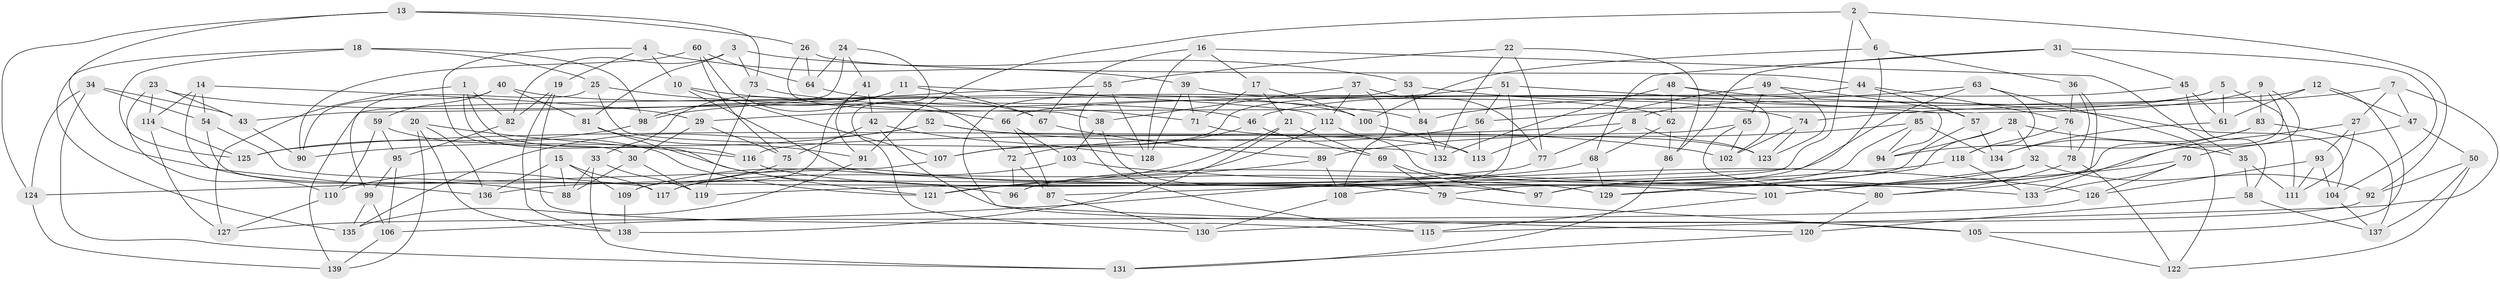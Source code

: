// Generated by graph-tools (version 1.1) at 2025/38/03/09/25 02:38:13]
// undirected, 139 vertices, 278 edges
graph export_dot {
graph [start="1"]
  node [color=gray90,style=filled];
  1;
  2;
  3;
  4;
  5;
  6;
  7;
  8;
  9;
  10;
  11;
  12;
  13;
  14;
  15;
  16;
  17;
  18;
  19;
  20;
  21;
  22;
  23;
  24;
  25;
  26;
  27;
  28;
  29;
  30;
  31;
  32;
  33;
  34;
  35;
  36;
  37;
  38;
  39;
  40;
  41;
  42;
  43;
  44;
  45;
  46;
  47;
  48;
  49;
  50;
  51;
  52;
  53;
  54;
  55;
  56;
  57;
  58;
  59;
  60;
  61;
  62;
  63;
  64;
  65;
  66;
  67;
  68;
  69;
  70;
  71;
  72;
  73;
  74;
  75;
  76;
  77;
  78;
  79;
  80;
  81;
  82;
  83;
  84;
  85;
  86;
  87;
  88;
  89;
  90;
  91;
  92;
  93;
  94;
  95;
  96;
  97;
  98;
  99;
  100;
  101;
  102;
  103;
  104;
  105;
  106;
  107;
  108;
  109;
  110;
  111;
  112;
  113;
  114;
  115;
  116;
  117;
  118;
  119;
  120;
  121;
  122;
  123;
  124;
  125;
  126;
  127;
  128;
  129;
  130;
  131;
  132;
  133;
  134;
  135;
  136;
  137;
  138;
  139;
  1 -- 82;
  1 -- 116;
  1 -- 96;
  1 -- 127;
  2 -- 119;
  2 -- 91;
  2 -- 6;
  2 -- 92;
  3 -- 82;
  3 -- 53;
  3 -- 81;
  3 -- 73;
  4 -- 30;
  4 -- 10;
  4 -- 19;
  4 -- 39;
  5 -- 111;
  5 -- 8;
  5 -- 46;
  5 -- 61;
  6 -- 36;
  6 -- 100;
  6 -- 108;
  7 -- 47;
  7 -- 27;
  7 -- 115;
  7 -- 74;
  8 -- 125;
  8 -- 77;
  8 -- 123;
  9 -- 83;
  9 -- 56;
  9 -- 79;
  9 -- 133;
  10 -- 101;
  10 -- 107;
  10 -- 67;
  11 -- 98;
  11 -- 33;
  11 -- 67;
  11 -- 112;
  12 -- 61;
  12 -- 29;
  12 -- 105;
  12 -- 47;
  13 -- 88;
  13 -- 26;
  13 -- 124;
  13 -- 73;
  14 -- 29;
  14 -- 114;
  14 -- 136;
  14 -- 54;
  15 -- 136;
  15 -- 88;
  15 -- 109;
  15 -- 117;
  16 -- 17;
  16 -- 128;
  16 -- 35;
  16 -- 67;
  17 -- 100;
  17 -- 21;
  17 -- 71;
  18 -- 98;
  18 -- 25;
  18 -- 125;
  18 -- 135;
  19 -- 82;
  19 -- 115;
  19 -- 138;
  20 -- 116;
  20 -- 138;
  20 -- 139;
  20 -- 136;
  21 -- 69;
  21 -- 117;
  21 -- 138;
  22 -- 132;
  22 -- 86;
  22 -- 77;
  22 -- 55;
  23 -- 43;
  23 -- 46;
  23 -- 110;
  23 -- 114;
  24 -- 43;
  24 -- 41;
  24 -- 64;
  24 -- 130;
  25 -- 132;
  25 -- 99;
  25 -- 66;
  26 -- 38;
  26 -- 64;
  26 -- 44;
  27 -- 111;
  27 -- 97;
  27 -- 93;
  28 -- 32;
  28 -- 35;
  28 -- 129;
  28 -- 94;
  29 -- 75;
  29 -- 30;
  30 -- 119;
  30 -- 88;
  31 -- 104;
  31 -- 68;
  31 -- 45;
  31 -- 86;
  32 -- 92;
  32 -- 96;
  32 -- 101;
  33 -- 131;
  33 -- 119;
  33 -- 88;
  34 -- 43;
  34 -- 124;
  34 -- 131;
  34 -- 54;
  35 -- 111;
  35 -- 58;
  36 -- 76;
  36 -- 78;
  36 -- 80;
  37 -- 112;
  37 -- 38;
  37 -- 108;
  37 -- 77;
  38 -- 103;
  38 -- 79;
  39 -- 128;
  39 -- 71;
  39 -- 62;
  40 -- 100;
  40 -- 81;
  40 -- 90;
  40 -- 59;
  41 -- 109;
  41 -- 42;
  41 -- 91;
  42 -- 128;
  42 -- 75;
  42 -- 105;
  43 -- 90;
  44 -- 57;
  44 -- 76;
  44 -- 139;
  45 -- 61;
  45 -- 66;
  45 -- 58;
  46 -- 69;
  46 -- 107;
  47 -- 50;
  47 -- 70;
  48 -- 104;
  48 -- 102;
  48 -- 62;
  48 -- 132;
  49 -- 113;
  49 -- 57;
  49 -- 65;
  49 -- 123;
  50 -- 137;
  50 -- 122;
  50 -- 92;
  51 -- 94;
  51 -- 107;
  51 -- 96;
  51 -- 56;
  52 -- 90;
  52 -- 113;
  52 -- 102;
  52 -- 135;
  53 -- 84;
  53 -- 74;
  53 -- 120;
  54 -- 97;
  54 -- 117;
  55 -- 128;
  55 -- 98;
  55 -- 115;
  56 -- 72;
  56 -- 113;
  57 -- 134;
  57 -- 129;
  58 -- 120;
  58 -- 137;
  59 -- 110;
  59 -- 121;
  59 -- 95;
  60 -- 64;
  60 -- 75;
  60 -- 90;
  60 -- 72;
  61 -- 134;
  62 -- 86;
  62 -- 68;
  63 -- 84;
  63 -- 118;
  63 -- 122;
  63 -- 87;
  64 -- 71;
  65 -- 102;
  65 -- 80;
  65 -- 116;
  66 -- 87;
  66 -- 103;
  67 -- 89;
  68 -- 136;
  68 -- 129;
  69 -- 79;
  69 -- 97;
  70 -- 126;
  70 -- 133;
  70 -- 101;
  71 -- 123;
  72 -- 87;
  72 -- 96;
  73 -- 84;
  73 -- 119;
  74 -- 123;
  74 -- 102;
  75 -- 110;
  76 -- 118;
  76 -- 78;
  77 -- 106;
  78 -- 80;
  78 -- 122;
  79 -- 105;
  80 -- 120;
  81 -- 121;
  81 -- 91;
  82 -- 95;
  83 -- 94;
  83 -- 137;
  83 -- 134;
  84 -- 132;
  85 -- 89;
  85 -- 97;
  85 -- 94;
  85 -- 134;
  86 -- 131;
  87 -- 130;
  89 -- 121;
  89 -- 108;
  91 -- 135;
  92 -- 130;
  93 -- 111;
  93 -- 126;
  93 -- 104;
  95 -- 99;
  95 -- 106;
  98 -- 125;
  99 -- 135;
  99 -- 106;
  100 -- 113;
  101 -- 115;
  103 -- 109;
  103 -- 126;
  104 -- 137;
  105 -- 122;
  106 -- 139;
  107 -- 124;
  108 -- 130;
  109 -- 138;
  110 -- 127;
  112 -- 133;
  112 -- 117;
  114 -- 127;
  114 -- 125;
  116 -- 129;
  118 -- 121;
  118 -- 133;
  120 -- 131;
  124 -- 139;
  126 -- 127;
}
